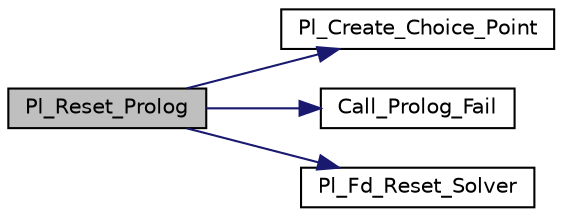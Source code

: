 digraph "Pl_Reset_Prolog"
{
  edge [fontname="Helvetica",fontsize="10",labelfontname="Helvetica",labelfontsize="10"];
  node [fontname="Helvetica",fontsize="10",shape=record];
  rankdir="LR";
  Node1 [label="Pl_Reset_Prolog",height=0.2,width=0.4,color="black", fillcolor="grey75", style="filled", fontcolor="black"];
  Node1 -> Node2 [color="midnightblue",fontsize="10",style="solid",fontname="Helvetica"];
  Node2 [label="Pl_Create_Choice_Point",height=0.2,width=0.4,color="black", fillcolor="white", style="filled",URL="$wam__inst_8c.html#a482d0f0a0b2ac53fc463aaa753ce071e"];
  Node1 -> Node3 [color="midnightblue",fontsize="10",style="solid",fontname="Helvetica"];
  Node3 [label="Call_Prolog_Fail",height=0.2,width=0.4,color="black", fillcolor="white", style="filled",URL="$engine_8c.html#accfe7947a971f240bf7b8b2bedc59e29"];
  Node1 -> Node4 [color="midnightblue",fontsize="10",style="solid",fontname="Helvetica"];
  Node4 [label="Pl_Fd_Reset_Solver",height=0.2,width=0.4,color="black", fillcolor="white", style="filled",URL="$if__no__fd_8c.html#af9ad0d76d0a941dd34530d628ec61eb0"];
}
